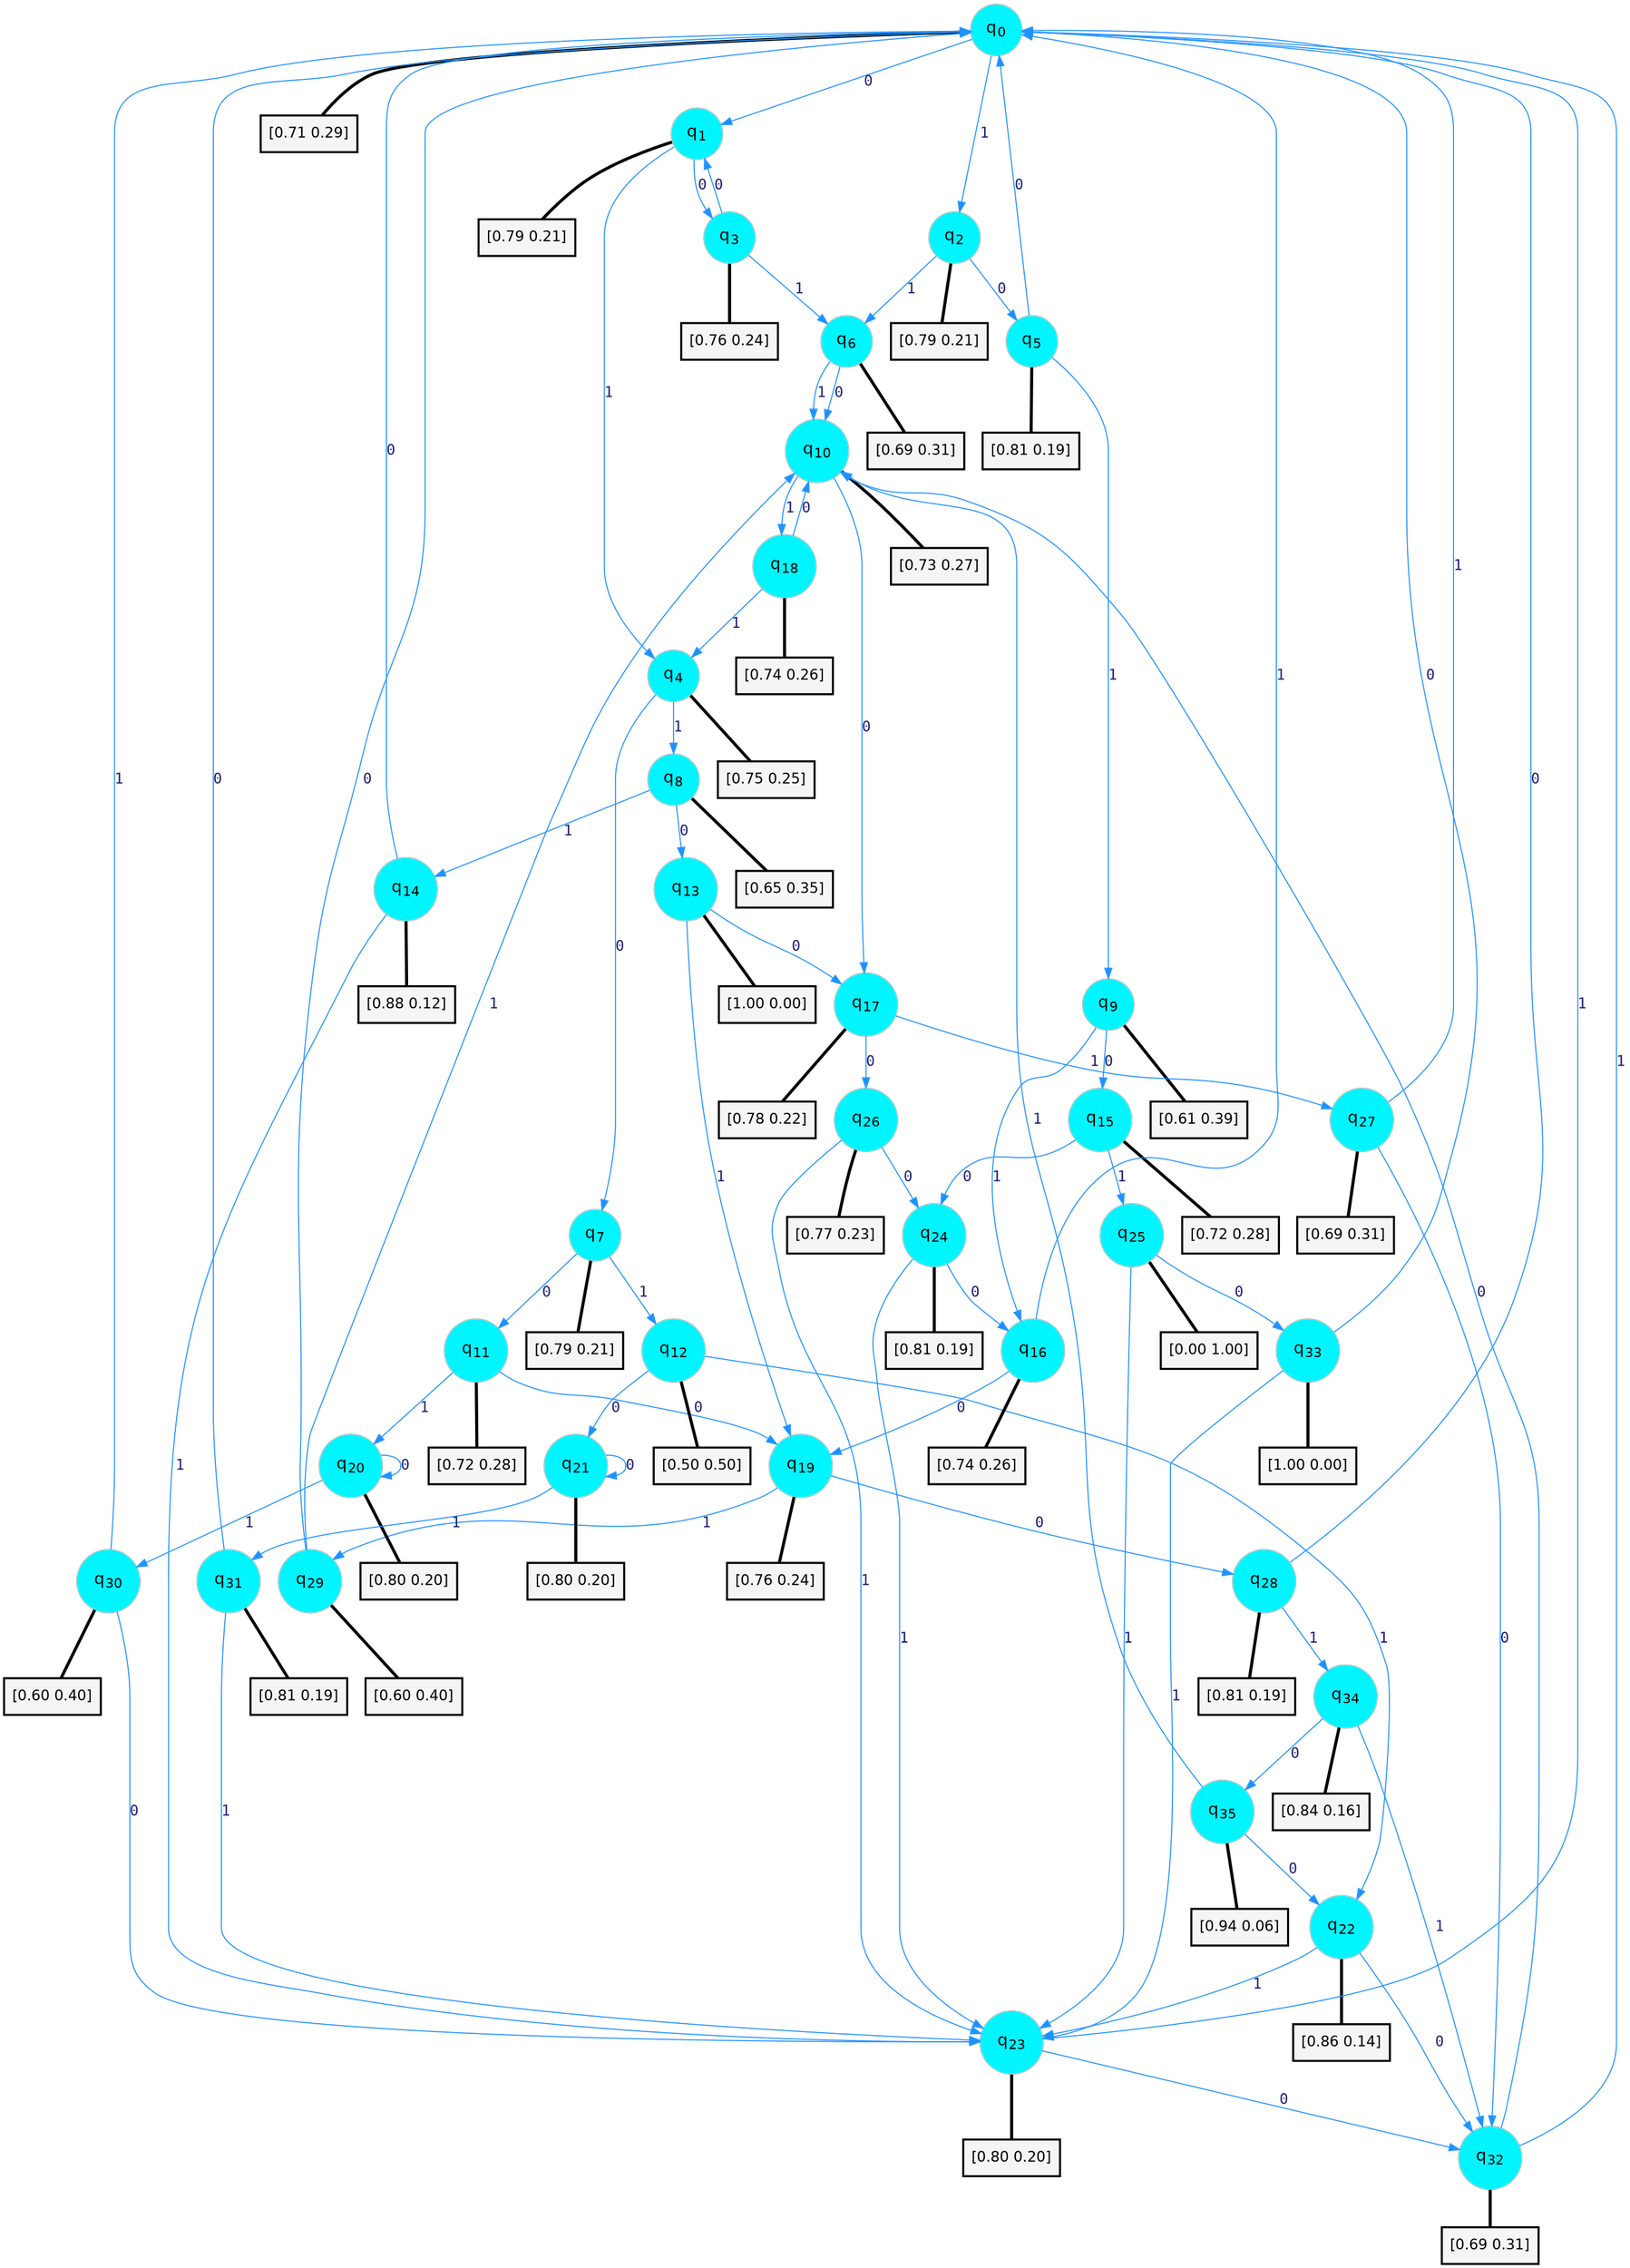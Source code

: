 digraph G {
graph [
bgcolor=transparent, dpi=300, rankdir=TD, size="40,25"];
node [
color=gray, fillcolor=turquoise1, fontcolor=black, fontname=Helvetica, fontsize=16, fontweight=bold, shape=circle, style=filled];
edge [
arrowsize=1, color=dodgerblue1, fontcolor=midnightblue, fontname=courier, fontweight=bold, penwidth=1, style=solid, weight=20];
0[label=<q<SUB>0</SUB>>];
1[label=<q<SUB>1</SUB>>];
2[label=<q<SUB>2</SUB>>];
3[label=<q<SUB>3</SUB>>];
4[label=<q<SUB>4</SUB>>];
5[label=<q<SUB>5</SUB>>];
6[label=<q<SUB>6</SUB>>];
7[label=<q<SUB>7</SUB>>];
8[label=<q<SUB>8</SUB>>];
9[label=<q<SUB>9</SUB>>];
10[label=<q<SUB>10</SUB>>];
11[label=<q<SUB>11</SUB>>];
12[label=<q<SUB>12</SUB>>];
13[label=<q<SUB>13</SUB>>];
14[label=<q<SUB>14</SUB>>];
15[label=<q<SUB>15</SUB>>];
16[label=<q<SUB>16</SUB>>];
17[label=<q<SUB>17</SUB>>];
18[label=<q<SUB>18</SUB>>];
19[label=<q<SUB>19</SUB>>];
20[label=<q<SUB>20</SUB>>];
21[label=<q<SUB>21</SUB>>];
22[label=<q<SUB>22</SUB>>];
23[label=<q<SUB>23</SUB>>];
24[label=<q<SUB>24</SUB>>];
25[label=<q<SUB>25</SUB>>];
26[label=<q<SUB>26</SUB>>];
27[label=<q<SUB>27</SUB>>];
28[label=<q<SUB>28</SUB>>];
29[label=<q<SUB>29</SUB>>];
30[label=<q<SUB>30</SUB>>];
31[label=<q<SUB>31</SUB>>];
32[label=<q<SUB>32</SUB>>];
33[label=<q<SUB>33</SUB>>];
34[label=<q<SUB>34</SUB>>];
35[label=<q<SUB>35</SUB>>];
36[label="[0.71 0.29]", shape=box,fontcolor=black, fontname=Helvetica, fontsize=14, penwidth=2, fillcolor=whitesmoke,color=black];
37[label="[0.79 0.21]", shape=box,fontcolor=black, fontname=Helvetica, fontsize=14, penwidth=2, fillcolor=whitesmoke,color=black];
38[label="[0.79 0.21]", shape=box,fontcolor=black, fontname=Helvetica, fontsize=14, penwidth=2, fillcolor=whitesmoke,color=black];
39[label="[0.76 0.24]", shape=box,fontcolor=black, fontname=Helvetica, fontsize=14, penwidth=2, fillcolor=whitesmoke,color=black];
40[label="[0.75 0.25]", shape=box,fontcolor=black, fontname=Helvetica, fontsize=14, penwidth=2, fillcolor=whitesmoke,color=black];
41[label="[0.81 0.19]", shape=box,fontcolor=black, fontname=Helvetica, fontsize=14, penwidth=2, fillcolor=whitesmoke,color=black];
42[label="[0.69 0.31]", shape=box,fontcolor=black, fontname=Helvetica, fontsize=14, penwidth=2, fillcolor=whitesmoke,color=black];
43[label="[0.79 0.21]", shape=box,fontcolor=black, fontname=Helvetica, fontsize=14, penwidth=2, fillcolor=whitesmoke,color=black];
44[label="[0.65 0.35]", shape=box,fontcolor=black, fontname=Helvetica, fontsize=14, penwidth=2, fillcolor=whitesmoke,color=black];
45[label="[0.61 0.39]", shape=box,fontcolor=black, fontname=Helvetica, fontsize=14, penwidth=2, fillcolor=whitesmoke,color=black];
46[label="[0.73 0.27]", shape=box,fontcolor=black, fontname=Helvetica, fontsize=14, penwidth=2, fillcolor=whitesmoke,color=black];
47[label="[0.72 0.28]", shape=box,fontcolor=black, fontname=Helvetica, fontsize=14, penwidth=2, fillcolor=whitesmoke,color=black];
48[label="[0.50 0.50]", shape=box,fontcolor=black, fontname=Helvetica, fontsize=14, penwidth=2, fillcolor=whitesmoke,color=black];
49[label="[1.00 0.00]", shape=box,fontcolor=black, fontname=Helvetica, fontsize=14, penwidth=2, fillcolor=whitesmoke,color=black];
50[label="[0.88 0.12]", shape=box,fontcolor=black, fontname=Helvetica, fontsize=14, penwidth=2, fillcolor=whitesmoke,color=black];
51[label="[0.72 0.28]", shape=box,fontcolor=black, fontname=Helvetica, fontsize=14, penwidth=2, fillcolor=whitesmoke,color=black];
52[label="[0.74 0.26]", shape=box,fontcolor=black, fontname=Helvetica, fontsize=14, penwidth=2, fillcolor=whitesmoke,color=black];
53[label="[0.78 0.22]", shape=box,fontcolor=black, fontname=Helvetica, fontsize=14, penwidth=2, fillcolor=whitesmoke,color=black];
54[label="[0.74 0.26]", shape=box,fontcolor=black, fontname=Helvetica, fontsize=14, penwidth=2, fillcolor=whitesmoke,color=black];
55[label="[0.76 0.24]", shape=box,fontcolor=black, fontname=Helvetica, fontsize=14, penwidth=2, fillcolor=whitesmoke,color=black];
56[label="[0.80 0.20]", shape=box,fontcolor=black, fontname=Helvetica, fontsize=14, penwidth=2, fillcolor=whitesmoke,color=black];
57[label="[0.80 0.20]", shape=box,fontcolor=black, fontname=Helvetica, fontsize=14, penwidth=2, fillcolor=whitesmoke,color=black];
58[label="[0.86 0.14]", shape=box,fontcolor=black, fontname=Helvetica, fontsize=14, penwidth=2, fillcolor=whitesmoke,color=black];
59[label="[0.80 0.20]", shape=box,fontcolor=black, fontname=Helvetica, fontsize=14, penwidth=2, fillcolor=whitesmoke,color=black];
60[label="[0.81 0.19]", shape=box,fontcolor=black, fontname=Helvetica, fontsize=14, penwidth=2, fillcolor=whitesmoke,color=black];
61[label="[0.00 1.00]", shape=box,fontcolor=black, fontname=Helvetica, fontsize=14, penwidth=2, fillcolor=whitesmoke,color=black];
62[label="[0.77 0.23]", shape=box,fontcolor=black, fontname=Helvetica, fontsize=14, penwidth=2, fillcolor=whitesmoke,color=black];
63[label="[0.69 0.31]", shape=box,fontcolor=black, fontname=Helvetica, fontsize=14, penwidth=2, fillcolor=whitesmoke,color=black];
64[label="[0.81 0.19]", shape=box,fontcolor=black, fontname=Helvetica, fontsize=14, penwidth=2, fillcolor=whitesmoke,color=black];
65[label="[0.60 0.40]", shape=box,fontcolor=black, fontname=Helvetica, fontsize=14, penwidth=2, fillcolor=whitesmoke,color=black];
66[label="[0.60 0.40]", shape=box,fontcolor=black, fontname=Helvetica, fontsize=14, penwidth=2, fillcolor=whitesmoke,color=black];
67[label="[0.81 0.19]", shape=box,fontcolor=black, fontname=Helvetica, fontsize=14, penwidth=2, fillcolor=whitesmoke,color=black];
68[label="[0.69 0.31]", shape=box,fontcolor=black, fontname=Helvetica, fontsize=14, penwidth=2, fillcolor=whitesmoke,color=black];
69[label="[1.00 0.00]", shape=box,fontcolor=black, fontname=Helvetica, fontsize=14, penwidth=2, fillcolor=whitesmoke,color=black];
70[label="[0.84 0.16]", shape=box,fontcolor=black, fontname=Helvetica, fontsize=14, penwidth=2, fillcolor=whitesmoke,color=black];
71[label="[0.94 0.06]", shape=box,fontcolor=black, fontname=Helvetica, fontsize=14, penwidth=2, fillcolor=whitesmoke,color=black];
0->1 [label=0];
0->2 [label=1];
0->36 [arrowhead=none, penwidth=3,color=black];
1->3 [label=0];
1->4 [label=1];
1->37 [arrowhead=none, penwidth=3,color=black];
2->5 [label=0];
2->6 [label=1];
2->38 [arrowhead=none, penwidth=3,color=black];
3->1 [label=0];
3->6 [label=1];
3->39 [arrowhead=none, penwidth=3,color=black];
4->7 [label=0];
4->8 [label=1];
4->40 [arrowhead=none, penwidth=3,color=black];
5->0 [label=0];
5->9 [label=1];
5->41 [arrowhead=none, penwidth=3,color=black];
6->10 [label=0];
6->10 [label=1];
6->42 [arrowhead=none, penwidth=3,color=black];
7->11 [label=0];
7->12 [label=1];
7->43 [arrowhead=none, penwidth=3,color=black];
8->13 [label=0];
8->14 [label=1];
8->44 [arrowhead=none, penwidth=3,color=black];
9->15 [label=0];
9->16 [label=1];
9->45 [arrowhead=none, penwidth=3,color=black];
10->17 [label=0];
10->18 [label=1];
10->46 [arrowhead=none, penwidth=3,color=black];
11->19 [label=0];
11->20 [label=1];
11->47 [arrowhead=none, penwidth=3,color=black];
12->21 [label=0];
12->22 [label=1];
12->48 [arrowhead=none, penwidth=3,color=black];
13->17 [label=0];
13->19 [label=1];
13->49 [arrowhead=none, penwidth=3,color=black];
14->0 [label=0];
14->23 [label=1];
14->50 [arrowhead=none, penwidth=3,color=black];
15->24 [label=0];
15->25 [label=1];
15->51 [arrowhead=none, penwidth=3,color=black];
16->19 [label=0];
16->0 [label=1];
16->52 [arrowhead=none, penwidth=3,color=black];
17->26 [label=0];
17->27 [label=1];
17->53 [arrowhead=none, penwidth=3,color=black];
18->10 [label=0];
18->4 [label=1];
18->54 [arrowhead=none, penwidth=3,color=black];
19->28 [label=0];
19->29 [label=1];
19->55 [arrowhead=none, penwidth=3,color=black];
20->20 [label=0];
20->30 [label=1];
20->56 [arrowhead=none, penwidth=3,color=black];
21->21 [label=0];
21->31 [label=1];
21->57 [arrowhead=none, penwidth=3,color=black];
22->32 [label=0];
22->23 [label=1];
22->58 [arrowhead=none, penwidth=3,color=black];
23->32 [label=0];
23->0 [label=1];
23->59 [arrowhead=none, penwidth=3,color=black];
24->16 [label=0];
24->23 [label=1];
24->60 [arrowhead=none, penwidth=3,color=black];
25->33 [label=0];
25->23 [label=1];
25->61 [arrowhead=none, penwidth=3,color=black];
26->24 [label=0];
26->23 [label=1];
26->62 [arrowhead=none, penwidth=3,color=black];
27->32 [label=0];
27->0 [label=1];
27->63 [arrowhead=none, penwidth=3,color=black];
28->0 [label=0];
28->34 [label=1];
28->64 [arrowhead=none, penwidth=3,color=black];
29->0 [label=0];
29->10 [label=1];
29->65 [arrowhead=none, penwidth=3,color=black];
30->23 [label=0];
30->0 [label=1];
30->66 [arrowhead=none, penwidth=3,color=black];
31->0 [label=0];
31->23 [label=1];
31->67 [arrowhead=none, penwidth=3,color=black];
32->10 [label=0];
32->0 [label=1];
32->68 [arrowhead=none, penwidth=3,color=black];
33->0 [label=0];
33->23 [label=1];
33->69 [arrowhead=none, penwidth=3,color=black];
34->35 [label=0];
34->32 [label=1];
34->70 [arrowhead=none, penwidth=3,color=black];
35->22 [label=0];
35->10 [label=1];
35->71 [arrowhead=none, penwidth=3,color=black];
}
